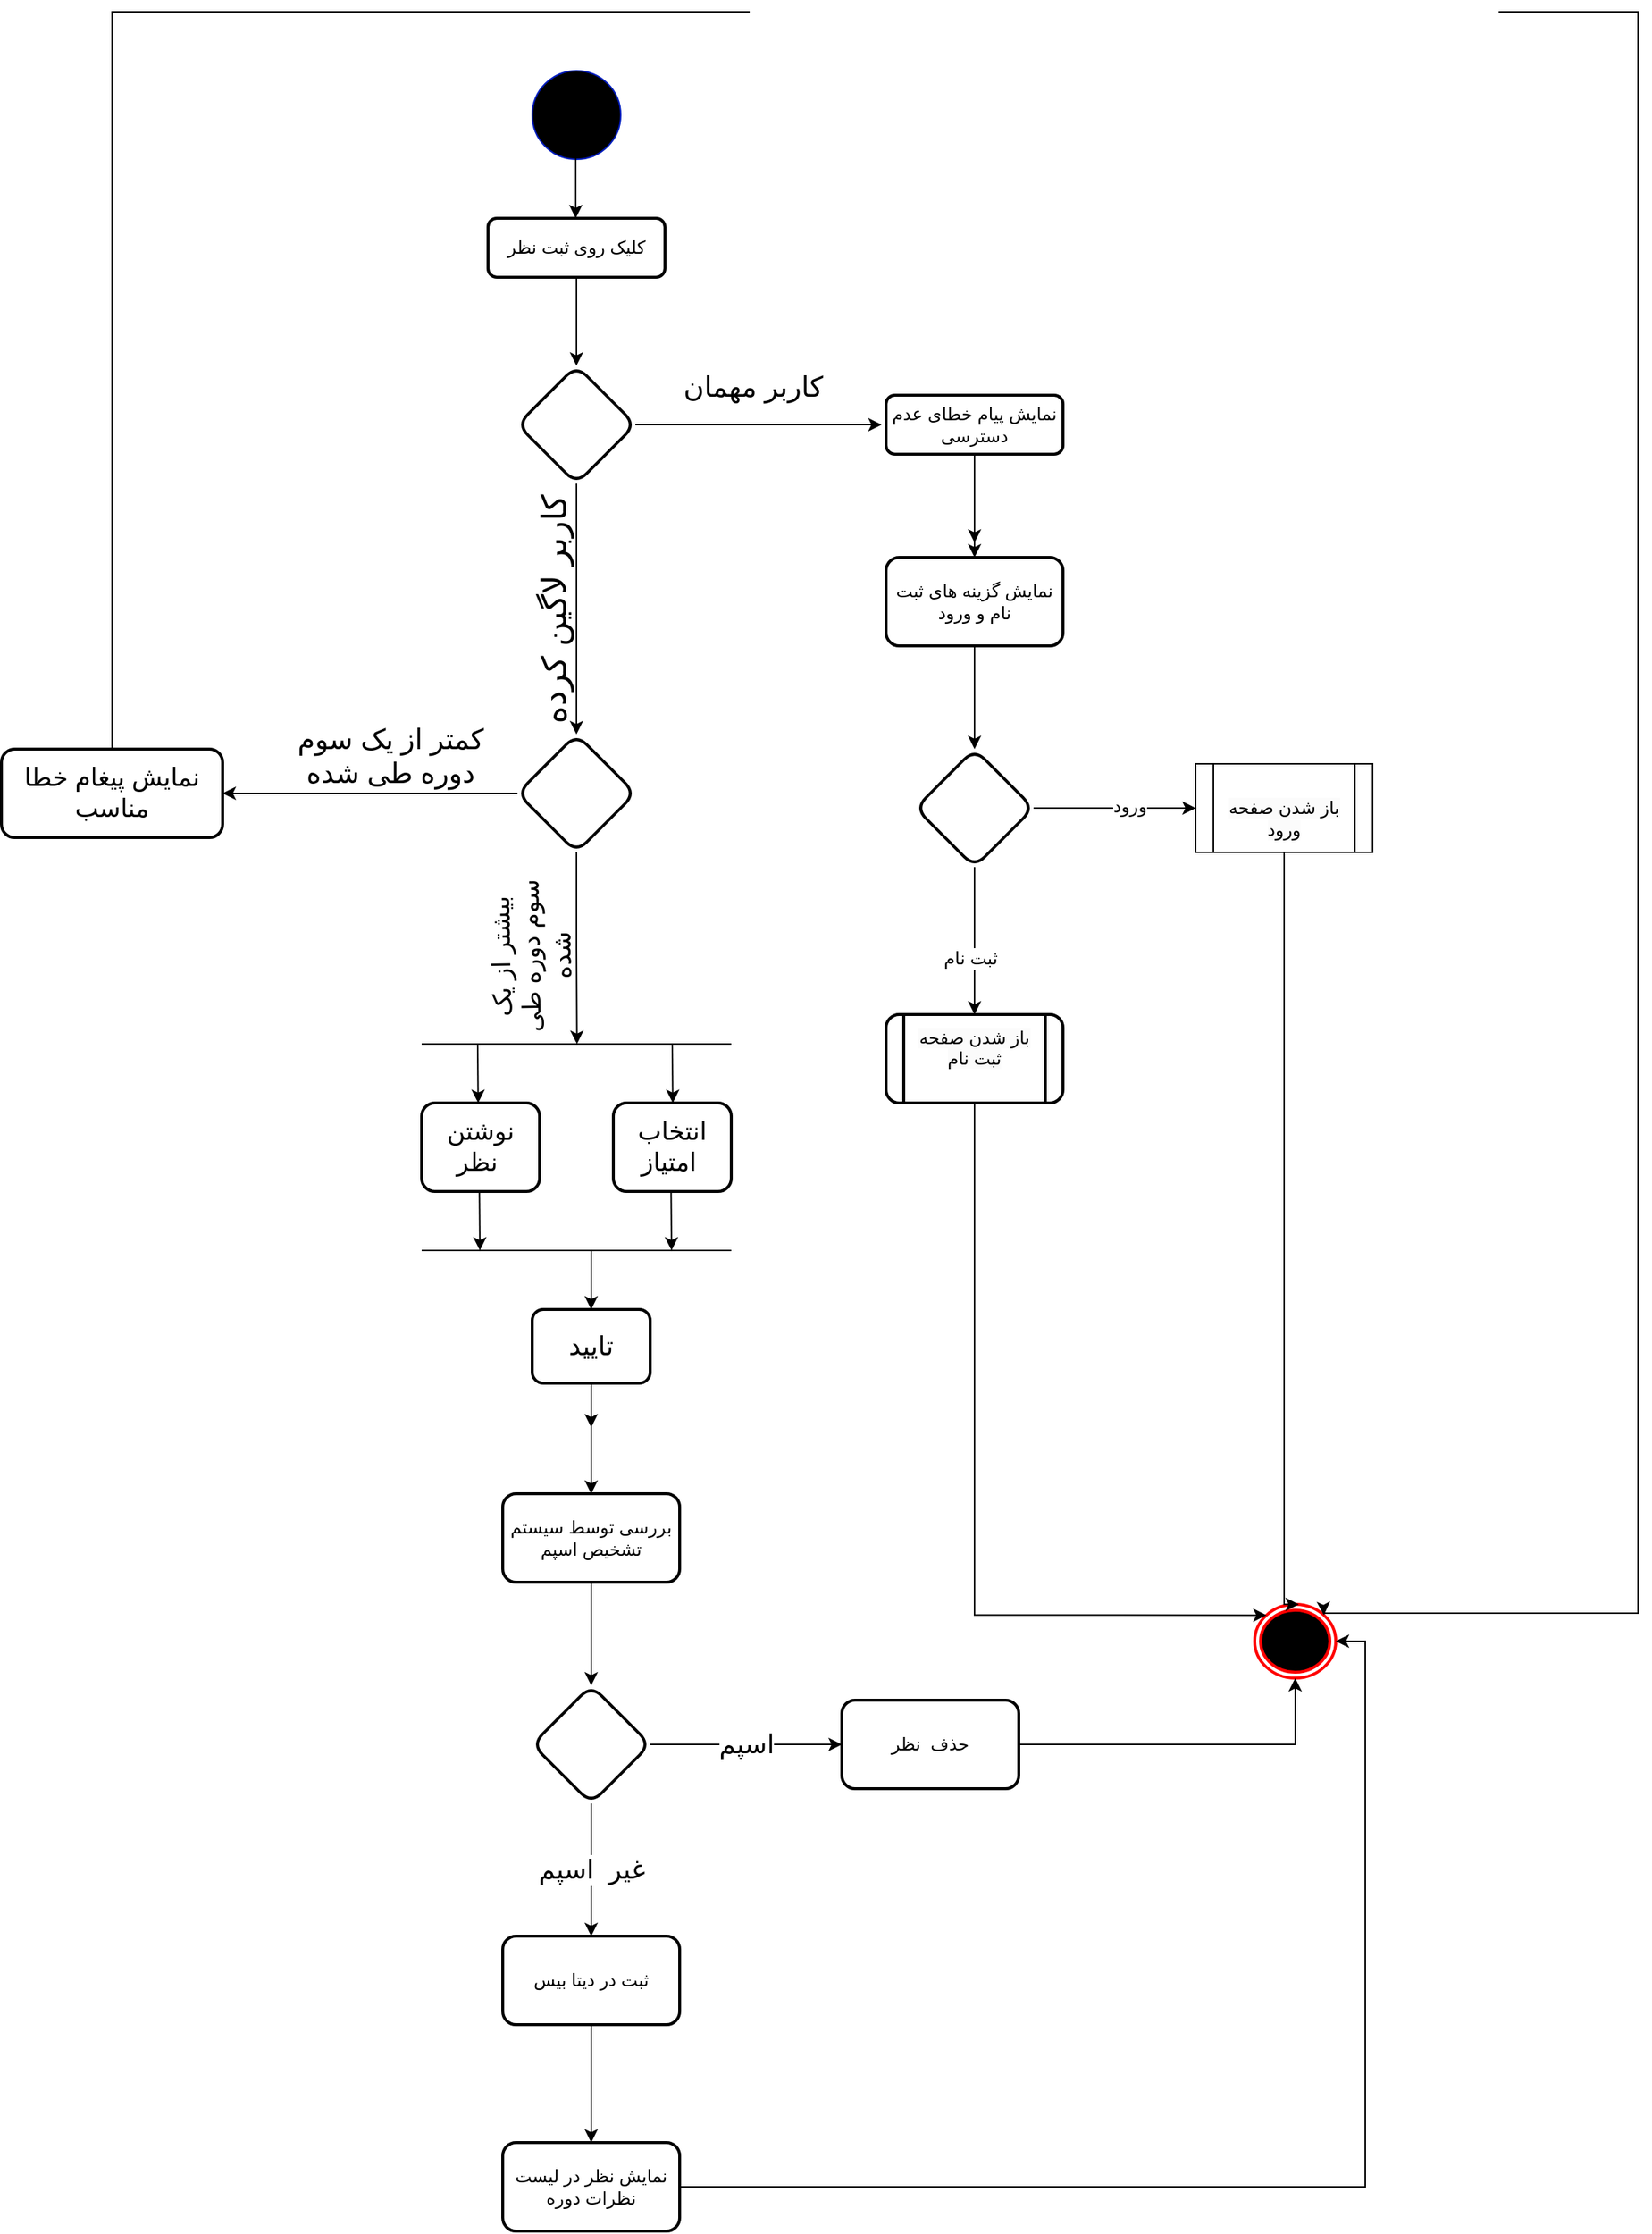 <mxfile version="20.8.11" type="device"><diagram id="0fzVC1D2UZSMkBmPTRor" name="‫صفحه - 1‬"><mxGraphModel dx="1313" dy="726" grid="1" gridSize="10" guides="1" tooltips="1" connect="1" arrows="1" fold="1" page="1" pageScale="1" pageWidth="827" pageHeight="1169" math="0" shadow="0"><root><mxCell id="0"/><mxCell id="1" parent="0"/><mxCell id="pb3DeZ6l8-f0LDUaV6-K-1" value="" style="verticalLabelPosition=bottom;verticalAlign=top;html=1;shape=mxgraph.flowchart.on-page_reference;fillColor=#000000;fontColor=#ffffff;strokeColor=#001DBC;" parent="1" vertex="1"><mxGeometry x="550" y="90" width="60" height="60" as="geometry"/></mxCell><mxCell id="pb3DeZ6l8-f0LDUaV6-K-32" value="" style="endArrow=classic;html=1;rounded=0;fontSize=11;" parent="1" edge="1"><mxGeometry x="-1" y="144" width="50" height="50" relative="1" as="geometry"><mxPoint x="579.5" y="140" as="sourcePoint"/><mxPoint x="579.5" y="190" as="targetPoint"/><Array as="points"><mxPoint x="579.5" y="150"/><mxPoint x="579.5" y="182"/></Array><mxPoint x="-24" y="-80" as="offset"/></mxGeometry></mxCell><mxCell id="pb3DeZ6l8-f0LDUaV6-K-40" value="" style="ellipse;html=1;shape=endState;fillColor=#000000;strokeColor=#ff0000;strokeWidth=2;fontSize=14;" parent="1" vertex="1"><mxGeometry x="1040" y="1130" width="55" height="50" as="geometry"/></mxCell><mxCell id="pb3DeZ6l8-f0LDUaV6-K-175" value="" style="edgeStyle=orthogonalEdgeStyle;rounded=0;orthogonalLoop=1;jettySize=auto;html=1;fontSize=23;" parent="1" source="pb3DeZ6l8-f0LDUaV6-K-131" target="pb3DeZ6l8-f0LDUaV6-K-174" edge="1"><mxGeometry relative="1" as="geometry"/></mxCell><mxCell id="pb3DeZ6l8-f0LDUaV6-K-131" value="کلیک روی ثبت نظر" style="whiteSpace=wrap;html=1;rounded=1;strokeWidth=2;" parent="1" vertex="1"><mxGeometry x="520" y="190" width="120" height="40" as="geometry"/></mxCell><mxCell id="pb3DeZ6l8-f0LDUaV6-K-177" value="" style="edgeStyle=orthogonalEdgeStyle;rounded=0;orthogonalLoop=1;jettySize=auto;html=1;fontSize=23;" parent="1" source="pb3DeZ6l8-f0LDUaV6-K-174" edge="1"><mxGeometry relative="1" as="geometry"><mxPoint x="580" y="540" as="targetPoint"/></mxGeometry></mxCell><mxCell id="pb3DeZ6l8-f0LDUaV6-K-208" style="edgeStyle=orthogonalEdgeStyle;rounded=0;orthogonalLoop=1;jettySize=auto;html=1;exitX=1;exitY=0.5;exitDx=0;exitDy=0;entryX=0;entryY=0.5;entryDx=0;entryDy=0;strokeWidth=1;fontSize=19;" parent="1" source="pb3DeZ6l8-f0LDUaV6-K-174" edge="1"><mxGeometry relative="1" as="geometry"><mxPoint x="787" y="330" as="targetPoint"/></mxGeometry></mxCell><mxCell id="pb3DeZ6l8-f0LDUaV6-K-174" value="" style="rhombus;whiteSpace=wrap;html=1;rounded=1;strokeWidth=2;" parent="1" vertex="1"><mxGeometry x="540" y="290" width="80" height="80" as="geometry"/></mxCell><mxCell id="pb3DeZ6l8-f0LDUaV6-K-178" value="کاربر لاگین کرده" style="text;html=1;strokeColor=none;fillColor=none;align=center;verticalAlign=middle;whiteSpace=wrap;rounded=0;strokeWidth=4;fontSize=23;rotation=-90;" parent="1" vertex="1"><mxGeometry x="480" y="440" width="170" height="30" as="geometry"/></mxCell><mxCell id="pb3DeZ6l8-f0LDUaV6-K-190" value="" style="edgeStyle=orthogonalEdgeStyle;rounded=0;orthogonalLoop=1;jettySize=auto;html=1;fontSize=19;" parent="1" source="pb3DeZ6l8-f0LDUaV6-K-181" edge="1"><mxGeometry relative="1" as="geometry"><mxPoint x="340" y="580" as="targetPoint"/></mxGeometry></mxCell><mxCell id="Z1ADmH_Y11UUyOet0l6r-4" style="edgeStyle=orthogonalEdgeStyle;rounded=0;orthogonalLoop=1;jettySize=auto;html=1;exitX=0.5;exitY=1;exitDx=0;exitDy=0;fontSize=18;" parent="1" source="pb3DeZ6l8-f0LDUaV6-K-181" edge="1"><mxGeometry relative="1" as="geometry"><mxPoint x="580.333" y="750" as="targetPoint"/></mxGeometry></mxCell><mxCell id="pb3DeZ6l8-f0LDUaV6-K-181" value="" style="rhombus;whiteSpace=wrap;html=1;rounded=1;strokeWidth=2;" parent="1" vertex="1"><mxGeometry x="540" y="540" width="80" height="80" as="geometry"/></mxCell><mxCell id="pb3DeZ6l8-f0LDUaV6-K-182" value="&lt;font style=&quot;font-size: 17px;&quot;&gt;نوشتن نظر&amp;nbsp;&lt;/font&gt;" style="whiteSpace=wrap;html=1;rounded=1;strokeWidth=2;" parent="1" vertex="1"><mxGeometry x="475" y="790" width="80" height="60" as="geometry"/></mxCell><mxCell id="pb3DeZ6l8-f0LDUaV6-K-184" value="بیشتر از یک سوم دوره طی شده" style="text;html=1;strokeColor=none;fillColor=none;align=center;verticalAlign=middle;whiteSpace=wrap;rounded=0;strokeWidth=4;fontSize=17;rotation=-91;" parent="1" vertex="1"><mxGeometry x="490" y="670" width="120" height="40" as="geometry"/></mxCell><mxCell id="pb3DeZ6l8-f0LDUaV6-K-191" value="کمتر از یک سوم دوره طی شده" style="text;html=1;strokeColor=none;fillColor=none;align=center;verticalAlign=middle;whiteSpace=wrap;rounded=0;strokeWidth=4;fontSize=19;" parent="1" vertex="1"><mxGeometry x="379" y="540" width="150" height="30" as="geometry"/></mxCell><mxCell id="pb3DeZ6l8-f0LDUaV6-K-195" value="کاربر مهمان" style="text;html=1;strokeColor=none;fillColor=none;align=center;verticalAlign=middle;whiteSpace=wrap;rounded=0;strokeWidth=4;fontSize=19;" parent="1" vertex="1"><mxGeometry x="620" y="290" width="160" height="30" as="geometry"/></mxCell><mxCell id="Z1ADmH_Y11UUyOet0l6r-26" style="edgeStyle=orthogonalEdgeStyle;rounded=0;orthogonalLoop=1;jettySize=auto;html=1;exitX=0.5;exitY=0;exitDx=0;exitDy=0;entryX=1;entryY=0;entryDx=0;entryDy=0;fontSize=18;" parent="1" source="pb3DeZ6l8-f0LDUaV6-K-213" target="pb3DeZ6l8-f0LDUaV6-K-40" edge="1"><mxGeometry relative="1" as="geometry"><Array as="points"><mxPoint x="265" y="50"/><mxPoint x="1300" y="50"/><mxPoint x="1300" y="1136"/></Array></mxGeometry></mxCell><mxCell id="pb3DeZ6l8-f0LDUaV6-K-213" value="&lt;span style=&quot;font-size: 17px;&quot;&gt;نمایش پیغام خطا مناسب&lt;/span&gt;" style="whiteSpace=wrap;html=1;rounded=1;strokeWidth=2;" parent="1" vertex="1"><mxGeometry x="190" y="550" width="150" height="60" as="geometry"/></mxCell><mxCell id="pb3DeZ6l8-f0LDUaV6-K-244" value="" style="edgeStyle=orthogonalEdgeStyle;rounded=0;orthogonalLoop=1;jettySize=auto;html=1;strokeWidth=1;fontSize=12;" parent="1" source="pb3DeZ6l8-f0LDUaV6-K-216" edge="1"><mxGeometry relative="1" as="geometry"><mxPoint x="590" y="1010" as="targetPoint"/></mxGeometry></mxCell><mxCell id="Z1ADmH_Y11UUyOet0l6r-14" value="" style="edgeStyle=orthogonalEdgeStyle;rounded=0;orthogonalLoop=1;jettySize=auto;html=1;fontSize=18;" parent="1" source="pb3DeZ6l8-f0LDUaV6-K-216" target="Z1ADmH_Y11UUyOet0l6r-13" edge="1"><mxGeometry relative="1" as="geometry"/></mxCell><mxCell id="pb3DeZ6l8-f0LDUaV6-K-216" value="&lt;font style=&quot;font-size: 18px;&quot;&gt;تایید&lt;/font&gt;" style="whiteSpace=wrap;html=1;rounded=1;strokeWidth=2;" parent="1" vertex="1"><mxGeometry x="550" y="930" width="80" height="50" as="geometry"/></mxCell><mxCell id="pb3DeZ6l8-f0LDUaV6-K-220" value="" style="edgeStyle=orthogonalEdgeStyle;rounded=0;orthogonalLoop=1;jettySize=auto;html=1;strokeWidth=1;fontSize=18;" parent="1" source="pb3DeZ6l8-f0LDUaV6-K-218" edge="1"><mxGeometry relative="1" as="geometry"><mxPoint x="850" y="410" as="targetPoint"/></mxGeometry></mxCell><mxCell id="pb3DeZ6l8-f0LDUaV6-K-222" value="" style="edgeStyle=orthogonalEdgeStyle;rounded=0;orthogonalLoop=1;jettySize=auto;html=1;strokeWidth=1;fontSize=18;" parent="1" source="pb3DeZ6l8-f0LDUaV6-K-218" target="pb3DeZ6l8-f0LDUaV6-K-221" edge="1"><mxGeometry relative="1" as="geometry"/></mxCell><mxCell id="pb3DeZ6l8-f0LDUaV6-K-218" value="نمایش پیام خطای عدم دسترسی" style="whiteSpace=wrap;html=1;rounded=1;strokeWidth=2;" parent="1" vertex="1"><mxGeometry x="790" y="310" width="120" height="40" as="geometry"/></mxCell><mxCell id="pb3DeZ6l8-f0LDUaV6-K-224" value="" style="edgeStyle=orthogonalEdgeStyle;rounded=0;orthogonalLoop=1;jettySize=auto;html=1;strokeWidth=1;fontSize=18;" parent="1" source="pb3DeZ6l8-f0LDUaV6-K-221" target="pb3DeZ6l8-f0LDUaV6-K-223" edge="1"><mxGeometry relative="1" as="geometry"/></mxCell><mxCell id="pb3DeZ6l8-f0LDUaV6-K-221" value="نمایش گزینه های ثبت نام و ورود" style="whiteSpace=wrap;html=1;rounded=1;strokeWidth=2;" parent="1" vertex="1"><mxGeometry x="790" y="420" width="120" height="60" as="geometry"/></mxCell><mxCell id="pb3DeZ6l8-f0LDUaV6-K-230" value="" style="edgeStyle=orthogonalEdgeStyle;rounded=0;orthogonalLoop=1;jettySize=auto;html=1;strokeWidth=1;fontSize=18;" parent="1" source="pb3DeZ6l8-f0LDUaV6-K-223" target="pb3DeZ6l8-f0LDUaV6-K-229" edge="1"><mxGeometry relative="1" as="geometry"/></mxCell><mxCell id="pb3DeZ6l8-f0LDUaV6-K-237" value="ثبت نام" style="edgeLabel;html=1;align=center;verticalAlign=middle;resizable=0;points=[];fontSize=12;" parent="pb3DeZ6l8-f0LDUaV6-K-230" vertex="1" connectable="0"><mxGeometry x="0.228" y="-3" relative="1" as="geometry"><mxPoint as="offset"/></mxGeometry></mxCell><mxCell id="pb3DeZ6l8-f0LDUaV6-K-232" style="edgeStyle=orthogonalEdgeStyle;rounded=0;orthogonalLoop=1;jettySize=auto;html=1;exitX=1;exitY=0.5;exitDx=0;exitDy=0;entryX=0;entryY=0.5;entryDx=0;entryDy=0;strokeWidth=1;fontSize=18;" parent="1" source="pb3DeZ6l8-f0LDUaV6-K-223" edge="1"><mxGeometry relative="1" as="geometry"><mxPoint x="1000" y="590" as="targetPoint"/><Array as="points"><mxPoint x="940" y="590"/><mxPoint x="940" y="590"/></Array></mxGeometry></mxCell><mxCell id="pb3DeZ6l8-f0LDUaV6-K-238" value="ورود" style="edgeLabel;html=1;align=center;verticalAlign=middle;resizable=0;points=[];fontSize=12;" parent="pb3DeZ6l8-f0LDUaV6-K-232" vertex="1" connectable="0"><mxGeometry x="0.185" y="1" relative="1" as="geometry"><mxPoint as="offset"/></mxGeometry></mxCell><mxCell id="pb3DeZ6l8-f0LDUaV6-K-223" value="" style="rhombus;whiteSpace=wrap;html=1;rounded=1;strokeWidth=2;" parent="1" vertex="1"><mxGeometry x="810" y="550" width="80" height="80" as="geometry"/></mxCell><mxCell id="pb3DeZ6l8-f0LDUaV6-K-240" style="edgeStyle=orthogonalEdgeStyle;rounded=0;orthogonalLoop=1;jettySize=auto;html=1;exitX=0.5;exitY=1;exitDx=0;exitDy=0;entryX=0;entryY=0;entryDx=0;entryDy=0;strokeWidth=1;fontSize=12;" parent="1" source="pb3DeZ6l8-f0LDUaV6-K-229" target="pb3DeZ6l8-f0LDUaV6-K-40" edge="1"><mxGeometry relative="1" as="geometry"><Array as="points"><mxPoint x="850" y="1137"/></Array></mxGeometry></mxCell><mxCell id="pb3DeZ6l8-f0LDUaV6-K-229" value="&#10;&lt;span style=&quot;color: rgb(0, 0, 0); font-family: Helvetica; font-size: 12px; font-style: normal; font-variant-ligatures: normal; font-variant-caps: normal; font-weight: 400; letter-spacing: normal; orphans: 2; text-align: center; text-indent: 0px; text-transform: none; widows: 2; word-spacing: 0px; -webkit-text-stroke-width: 0px; background-color: rgb(251, 251, 251); text-decoration-thickness: initial; text-decoration-style: initial; text-decoration-color: initial; float: none; display: inline !important;&quot;&gt;باز شدن صفحه ثبت نام&lt;/span&gt;&#10;&#10;" style="shape=process;whiteSpace=wrap;html=1;backgroundOutline=1;rounded=1;strokeWidth=2;" parent="1" vertex="1"><mxGeometry x="790" y="730" width="120" height="60" as="geometry"/></mxCell><mxCell id="pb3DeZ6l8-f0LDUaV6-K-239" style="edgeStyle=orthogonalEdgeStyle;rounded=0;orthogonalLoop=1;jettySize=auto;html=1;exitX=0.5;exitY=1;exitDx=0;exitDy=0;strokeWidth=1;fontSize=12;entryX=0.545;entryY=0;entryDx=0;entryDy=0;entryPerimeter=0;" parent="1" source="pb3DeZ6l8-f0LDUaV6-K-236" target="pb3DeZ6l8-f0LDUaV6-K-40" edge="1"><mxGeometry relative="1" as="geometry"><mxPoint x="1060" y="880" as="targetPoint"/><Array as="points"><mxPoint x="1060" y="1130"/></Array></mxGeometry></mxCell><mxCell id="pb3DeZ6l8-f0LDUaV6-K-236" value="&lt;br&gt;&lt;span style=&quot;color: rgb(0, 0, 0); font-family: Helvetica; font-size: 12px; font-style: normal; font-variant-ligatures: normal; font-variant-caps: normal; font-weight: 400; letter-spacing: normal; orphans: 2; text-align: center; text-indent: 0px; text-transform: none; widows: 2; word-spacing: 0px; -webkit-text-stroke-width: 0px; background-color: rgb(251, 251, 251); text-decoration-thickness: initial; text-decoration-style: initial; text-decoration-color: initial; float: none; display: inline !important;&quot;&gt;باز شدن صفحه ورود&lt;/span&gt;" style="shape=process;whiteSpace=wrap;html=1;backgroundOutline=1;strokeWidth=1;fontSize=12;" parent="1" vertex="1"><mxGeometry x="1000" y="560" width="120" height="60" as="geometry"/></mxCell><mxCell id="Z1ADmH_Y11UUyOet0l6r-1" value="" style="endArrow=none;html=1;rounded=0;fontSize=18;" parent="1" edge="1"><mxGeometry width="50" height="50" relative="1" as="geometry"><mxPoint x="475" y="750" as="sourcePoint"/><mxPoint x="685" y="750" as="targetPoint"/></mxGeometry></mxCell><mxCell id="Z1ADmH_Y11UUyOet0l6r-5" value="" style="endArrow=classic;html=1;rounded=0;fontSize=18;" parent="1" edge="1"><mxGeometry width="50" height="50" relative="1" as="geometry"><mxPoint x="513" y="750" as="sourcePoint"/><mxPoint x="513.33" y="790" as="targetPoint"/></mxGeometry></mxCell><mxCell id="Z1ADmH_Y11UUyOet0l6r-6" value="" style="endArrow=classic;html=1;rounded=0;fontSize=18;" parent="1" edge="1"><mxGeometry width="50" height="50" relative="1" as="geometry"><mxPoint x="645" y="750" as="sourcePoint"/><mxPoint x="645.33" y="790.0" as="targetPoint"/></mxGeometry></mxCell><mxCell id="Z1ADmH_Y11UUyOet0l6r-8" value="&lt;font style=&quot;font-size: 17px;&quot;&gt;انتخاب امتیاز&amp;nbsp;&lt;/font&gt;" style="whiteSpace=wrap;html=1;rounded=1;strokeWidth=2;" parent="1" vertex="1"><mxGeometry x="605" y="790" width="80" height="60" as="geometry"/></mxCell><mxCell id="Z1ADmH_Y11UUyOet0l6r-9" value="" style="endArrow=none;html=1;rounded=0;fontSize=18;" parent="1" edge="1"><mxGeometry width="50" height="50" relative="1" as="geometry"><mxPoint x="475" y="890" as="sourcePoint"/><mxPoint x="685" y="890" as="targetPoint"/></mxGeometry></mxCell><mxCell id="Z1ADmH_Y11UUyOet0l6r-10" value="" style="endArrow=classic;html=1;rounded=0;fontSize=18;" parent="1" edge="1"><mxGeometry width="50" height="50" relative="1" as="geometry"><mxPoint x="514.17" y="850" as="sourcePoint"/><mxPoint x="514.5" y="890.0" as="targetPoint"/></mxGeometry></mxCell><mxCell id="Z1ADmH_Y11UUyOet0l6r-11" value="" style="endArrow=classic;html=1;rounded=0;fontSize=18;" parent="1" edge="1"><mxGeometry width="50" height="50" relative="1" as="geometry"><mxPoint x="644.17" y="850" as="sourcePoint"/><mxPoint x="644.5" y="890.0" as="targetPoint"/></mxGeometry></mxCell><mxCell id="Z1ADmH_Y11UUyOet0l6r-12" value="" style="endArrow=classic;html=1;rounded=0;fontSize=18;entryX=0.5;entryY=0;entryDx=0;entryDy=0;" parent="1" target="pb3DeZ6l8-f0LDUaV6-K-216" edge="1"><mxGeometry width="50" height="50" relative="1" as="geometry"><mxPoint x="590" y="890" as="sourcePoint"/><mxPoint x="800" y="960" as="targetPoint"/></mxGeometry></mxCell><mxCell id="Z1ADmH_Y11UUyOet0l6r-16" value="" style="edgeStyle=orthogonalEdgeStyle;rounded=0;orthogonalLoop=1;jettySize=auto;html=1;fontSize=18;" parent="1" source="Z1ADmH_Y11UUyOet0l6r-13" target="Z1ADmH_Y11UUyOet0l6r-15" edge="1"><mxGeometry relative="1" as="geometry"/></mxCell><mxCell id="Z1ADmH_Y11UUyOet0l6r-13" value="بررسی توسط سیستم تشخیص اسپم" style="whiteSpace=wrap;html=1;rounded=1;strokeWidth=2;" parent="1" vertex="1"><mxGeometry x="530" y="1055" width="120" height="60" as="geometry"/></mxCell><mxCell id="Z1ADmH_Y11UUyOet0l6r-18" value="اسپم" style="edgeStyle=orthogonalEdgeStyle;rounded=0;orthogonalLoop=1;jettySize=auto;html=1;fontSize=18;" parent="1" source="Z1ADmH_Y11UUyOet0l6r-15" target="Z1ADmH_Y11UUyOet0l6r-17" edge="1"><mxGeometry relative="1" as="geometry"/></mxCell><mxCell id="Z1ADmH_Y11UUyOet0l6r-21" value="غیر&amp;nbsp; اسپم" style="edgeStyle=orthogonalEdgeStyle;rounded=0;orthogonalLoop=1;jettySize=auto;html=1;fontSize=18;" parent="1" source="Z1ADmH_Y11UUyOet0l6r-15" target="Z1ADmH_Y11UUyOet0l6r-20" edge="1"><mxGeometry relative="1" as="geometry"/></mxCell><mxCell id="Z1ADmH_Y11UUyOet0l6r-15" value="" style="rhombus;whiteSpace=wrap;html=1;rounded=1;strokeWidth=2;" parent="1" vertex="1"><mxGeometry x="550" y="1185" width="80" height="80" as="geometry"/></mxCell><mxCell id="Z1ADmH_Y11UUyOet0l6r-19" style="edgeStyle=orthogonalEdgeStyle;rounded=0;orthogonalLoop=1;jettySize=auto;html=1;exitX=1;exitY=0.5;exitDx=0;exitDy=0;entryX=0.5;entryY=1;entryDx=0;entryDy=0;fontSize=18;" parent="1" source="Z1ADmH_Y11UUyOet0l6r-17" target="pb3DeZ6l8-f0LDUaV6-K-40" edge="1"><mxGeometry relative="1" as="geometry"/></mxCell><mxCell id="Z1ADmH_Y11UUyOet0l6r-17" value="حذف&amp;nbsp; نظر" style="whiteSpace=wrap;html=1;rounded=1;strokeWidth=2;" parent="1" vertex="1"><mxGeometry x="760" y="1195" width="120" height="60" as="geometry"/></mxCell><mxCell id="Z1ADmH_Y11UUyOet0l6r-24" value="" style="edgeStyle=orthogonalEdgeStyle;rounded=0;orthogonalLoop=1;jettySize=auto;html=1;fontSize=18;" parent="1" source="Z1ADmH_Y11UUyOet0l6r-20" target="Z1ADmH_Y11UUyOet0l6r-23" edge="1"><mxGeometry relative="1" as="geometry"/></mxCell><mxCell id="Z1ADmH_Y11UUyOet0l6r-20" value="ثبت در دیتا بیس" style="whiteSpace=wrap;html=1;rounded=1;strokeWidth=2;" parent="1" vertex="1"><mxGeometry x="530" y="1355" width="120" height="60" as="geometry"/></mxCell><mxCell id="Z1ADmH_Y11UUyOet0l6r-25" style="edgeStyle=orthogonalEdgeStyle;rounded=0;orthogonalLoop=1;jettySize=auto;html=1;exitX=1;exitY=0.5;exitDx=0;exitDy=0;entryX=1;entryY=0.5;entryDx=0;entryDy=0;fontSize=18;" parent="1" source="Z1ADmH_Y11UUyOet0l6r-23" target="pb3DeZ6l8-f0LDUaV6-K-40" edge="1"><mxGeometry relative="1" as="geometry"/></mxCell><mxCell id="Z1ADmH_Y11UUyOet0l6r-23" value="نمایش نظر در لیست نظرات دوره" style="whiteSpace=wrap;html=1;rounded=1;strokeWidth=2;" parent="1" vertex="1"><mxGeometry x="530" y="1495" width="120" height="60" as="geometry"/></mxCell></root></mxGraphModel></diagram></mxfile>